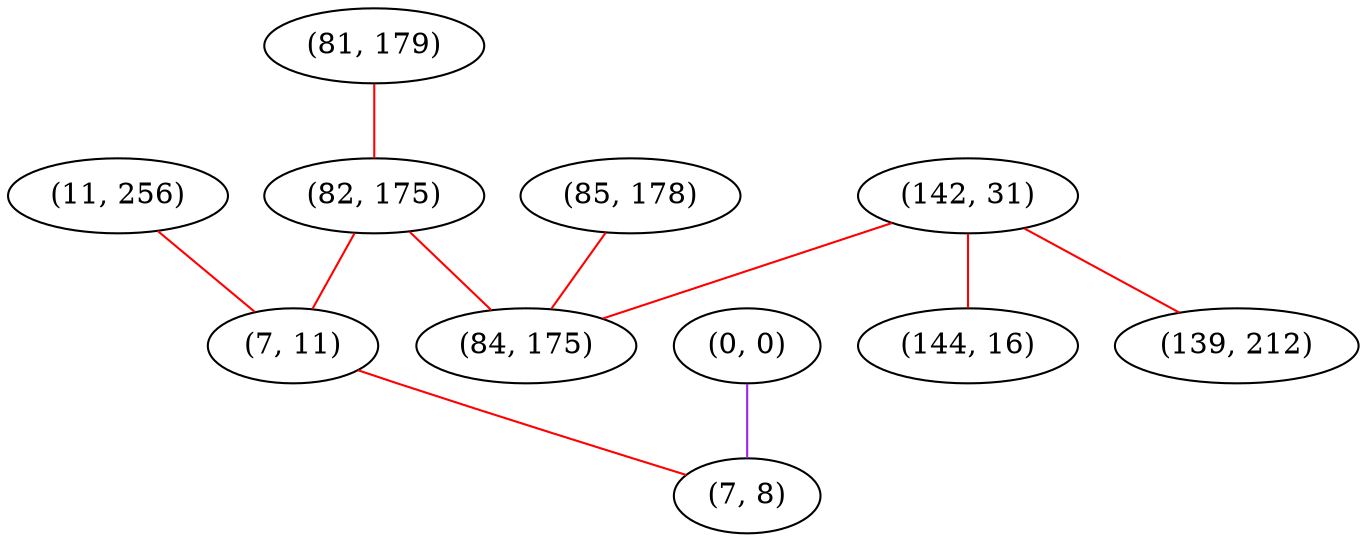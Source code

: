graph "" {
"(81, 179)";
"(142, 31)";
"(82, 175)";
"(85, 178)";
"(0, 0)";
"(11, 256)";
"(144, 16)";
"(139, 212)";
"(7, 11)";
"(84, 175)";
"(7, 8)";
"(81, 179)" -- "(82, 175)"  [color=red, key=0, weight=1];
"(142, 31)" -- "(84, 175)"  [color=red, key=0, weight=1];
"(142, 31)" -- "(144, 16)"  [color=red, key=0, weight=1];
"(142, 31)" -- "(139, 212)"  [color=red, key=0, weight=1];
"(82, 175)" -- "(7, 11)"  [color=red, key=0, weight=1];
"(82, 175)" -- "(84, 175)"  [color=red, key=0, weight=1];
"(85, 178)" -- "(84, 175)"  [color=red, key=0, weight=1];
"(0, 0)" -- "(7, 8)"  [color=purple, key=0, weight=4];
"(11, 256)" -- "(7, 11)"  [color=red, key=0, weight=1];
"(7, 11)" -- "(7, 8)"  [color=red, key=0, weight=1];
}
